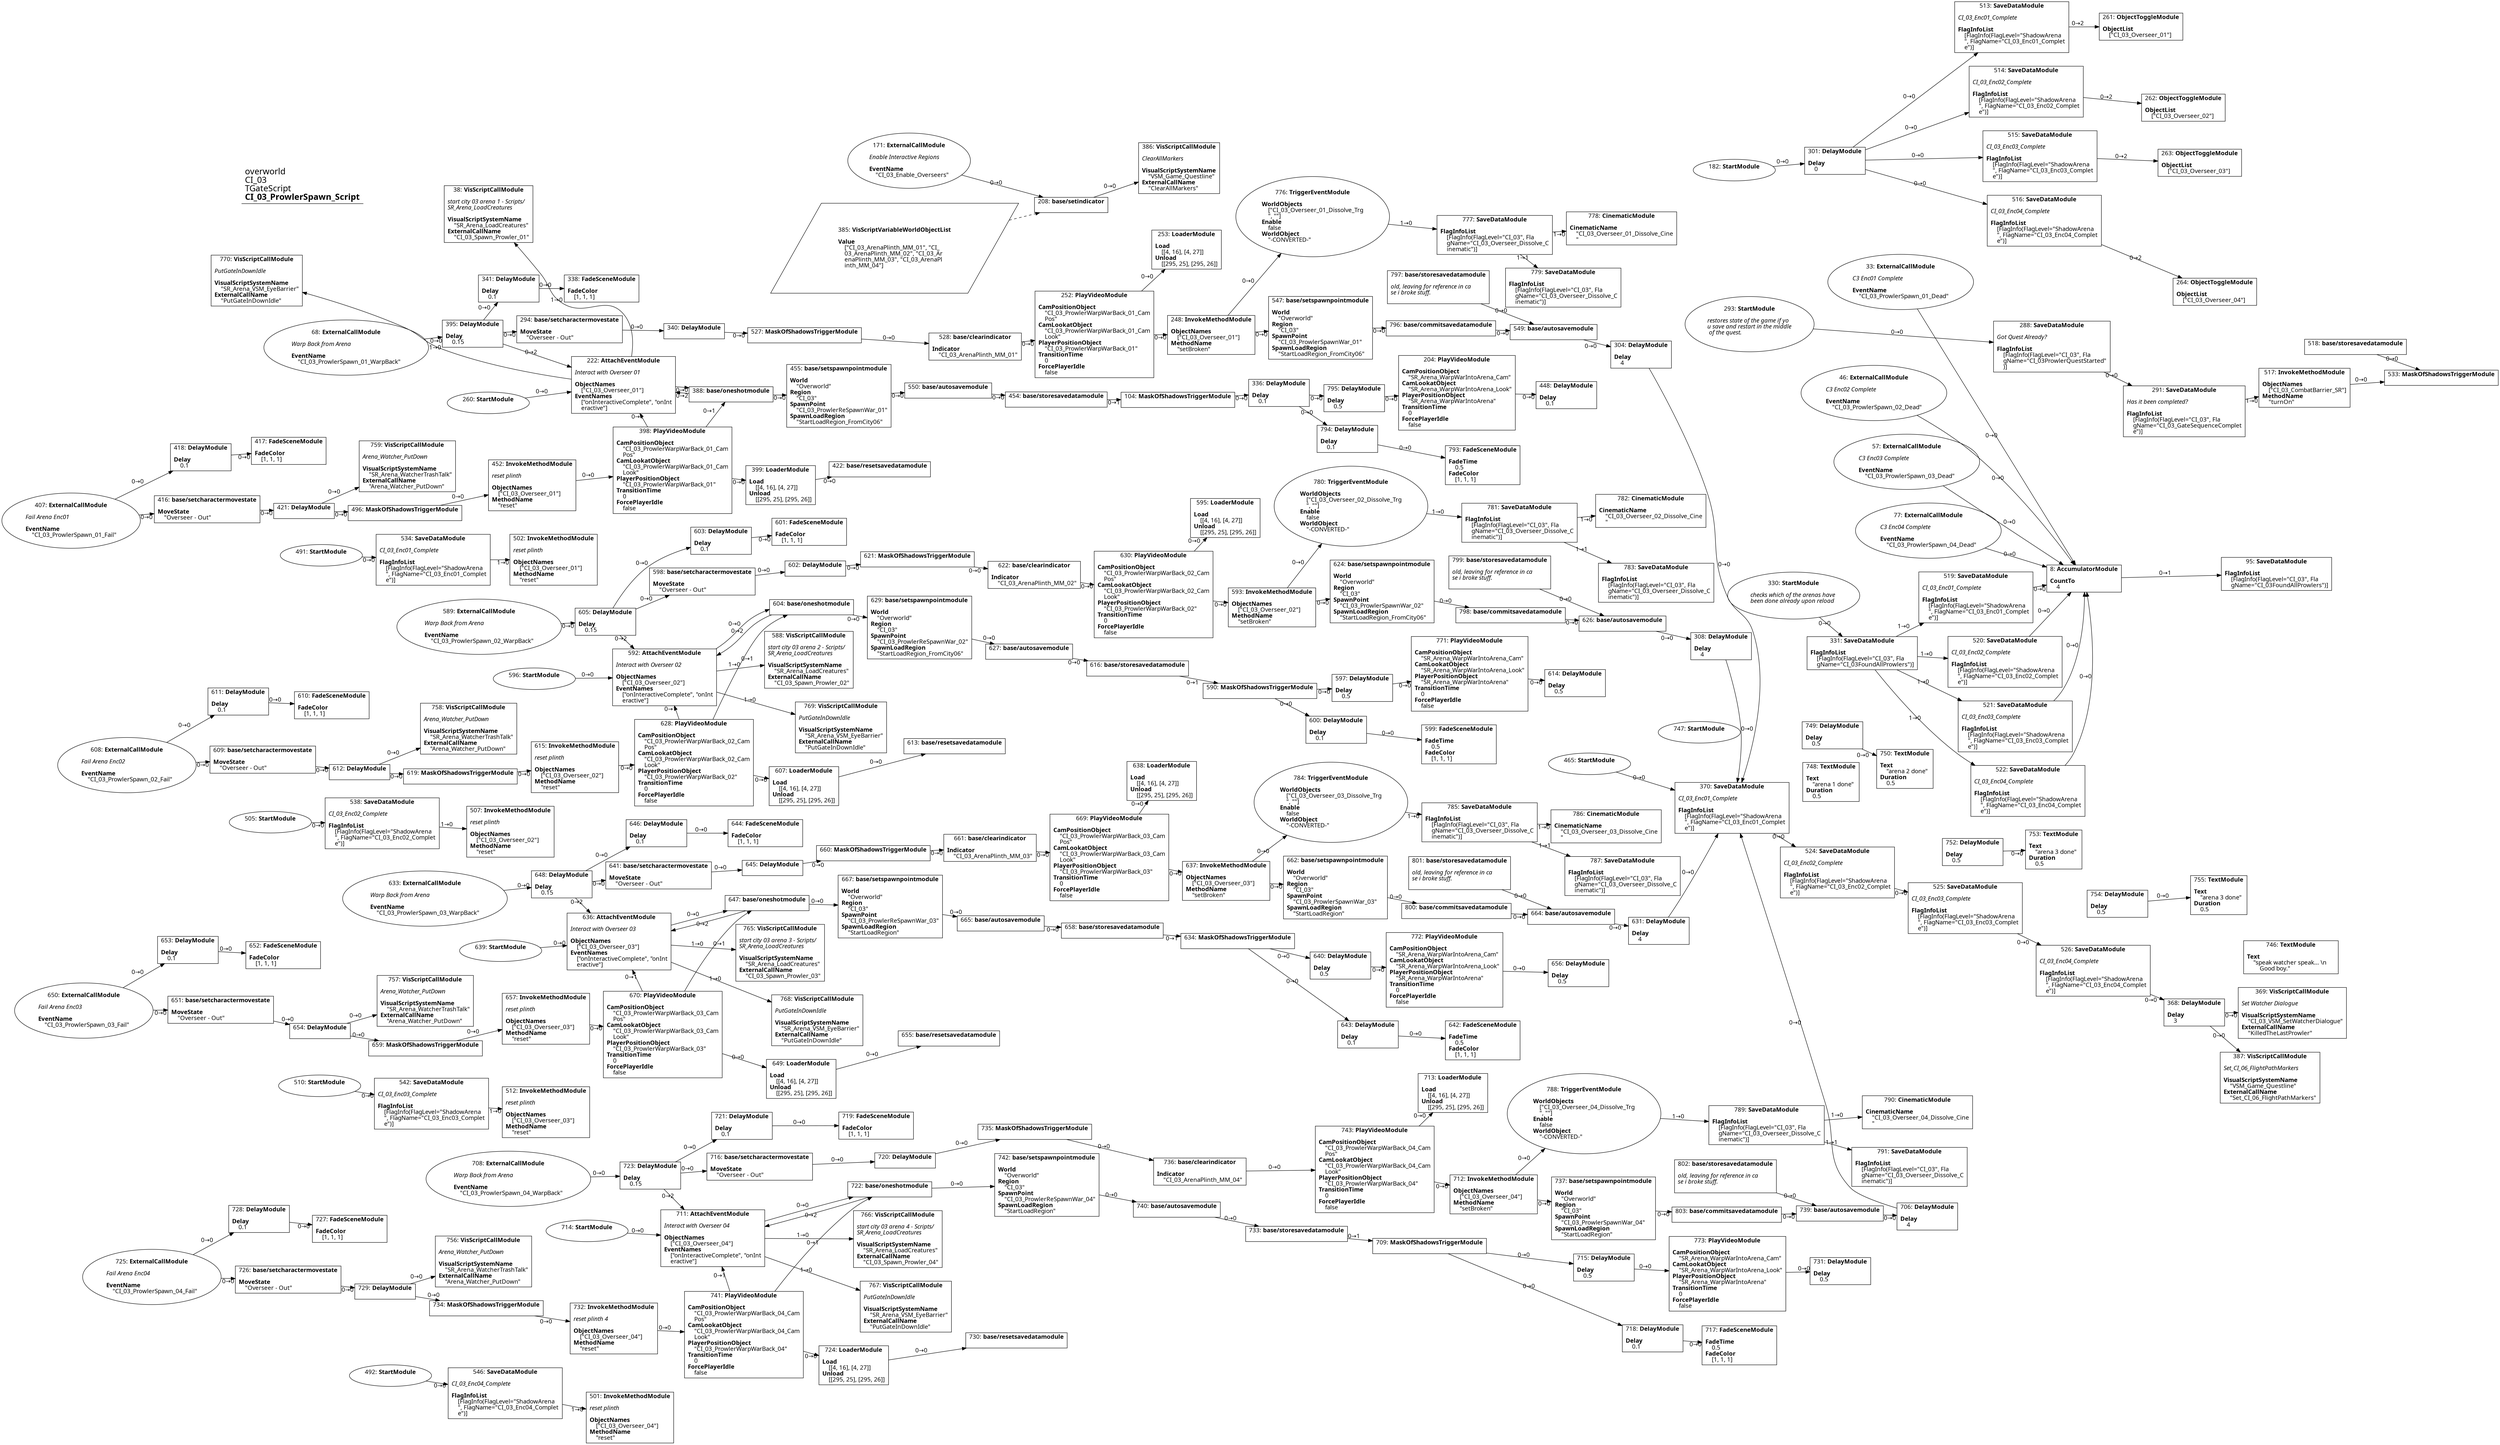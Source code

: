 digraph {
    layout = fdp;
    overlap = prism;
    sep = "+16";
    splines = spline;

    node [ shape = box ];

    graph [ fontname = "Segoe UI" ];
    node [ fontname = "Segoe UI" ];
    edge [ fontname = "Segoe UI" ];

    8 [ label = <8: <b>AccumulatorModule</b><br/><br/><b>CountTo</b><br align="left"/>    4<br align="left"/>> ];
    8 [ pos = "3.6020002,-1.0760001!" ];
    8 -> 95 [ label = "0→1" ];

    33 [ label = <33: <b>ExternalCallModule</b><br/><br/><i>C3 Enc01 Complete<br align="left"/></i><br align="left"/><b>EventName</b><br align="left"/>    &quot;CI_03_ProwlerSpawn_01_Dead&quot;<br align="left"/>> ];
    33 [ shape = oval ]
    33 [ pos = "3.206,-0.82900006!" ];
    33 -> 8 [ label = "0→0" ];

    38 [ label = <38: <b>VisScriptCallModule</b><br/><br/><i>start city 03 arena 1 - Scripts/<br align="left"/>SR_Arena_LoadCreatures<br align="left"/></i><br align="left"/><b>VisualScriptSystemName</b><br align="left"/>    &quot;SR_Arena_LoadCreatures&quot;<br align="left"/><b>ExternalCallName</b><br align="left"/>    &quot;CI_03_Spawn_Prowler_01&quot;<br align="left"/>> ];

    46 [ label = <46: <b>ExternalCallModule</b><br/><br/><i>C3 Enc02 Complete<br align="left"/></i><br align="left"/><b>EventName</b><br align="left"/>    &quot;CI_03_ProwlerSpawn_02_Dead&quot;<br align="left"/>> ];
    46 [ shape = oval ]
    46 [ pos = "3.206,-0.9110001!" ];
    46 -> 8 [ label = "0→0" ];

    57 [ label = <57: <b>ExternalCallModule</b><br/><br/><i>C3 Enc03 Complete<br align="left"/></i><br align="left"/><b>EventName</b><br align="left"/>    &quot;CI_03_ProwlerSpawn_03_Dead&quot;<br align="left"/>> ];
    57 [ shape = oval ]
    57 [ pos = "3.2080002,-0.994!" ];
    57 -> 8 [ label = "0→0" ];

    68 [ label = <68: <b>ExternalCallModule</b><br/><br/><i>Warp Back from Arena<br align="left"/></i><br align="left"/><b>EventName</b><br align="left"/>    &quot;CI_03_ProwlerSpawn_01_WarpBack&quot;<br align="left"/>> ];
    68 [ shape = oval ]
    68 [ pos = "-0.675,-0.24000001!" ];
    68 -> 395 [ label = "0→0" ];

    77 [ label = <77: <b>ExternalCallModule</b><br/><br/><i>C3 Enc04 Complete<br align="left"/></i><br align="left"/><b>EventName</b><br align="left"/>    &quot;CI_03_ProwlerSpawn_04_Dead&quot;<br align="left"/>> ];
    77 [ shape = oval ]
    77 [ pos = "3.209,-1.0760001!" ];
    77 -> 8 [ label = "0→0" ];

    95 [ label = <95: <b>SaveDataModule</b><br/><br/><b>FlagInfoList</b><br align="left"/>    [FlagInfo(FlagLevel=&quot;CI_03&quot;, Fla<br align="left"/>    gName=&quot;CI_03FoundAllProwlers&quot;)]<br align="left"/>> ];
    95 [ pos = "3.8850002,-1.0530001!" ];

    104 [ label = <104: <b>MaskOfShadowsTriggerModule</b><br/><br/>> ];
    104 [ pos = "0.74500006,-0.512!" ];
    104 -> 336 [ label = "0→0" ];

    171 [ label = <171: <b>ExternalCallModule</b><br/><br/><i>Enable Interactive Regions<br align="left"/></i><br align="left"/><b>EventName</b><br align="left"/>    &quot;CI_03_Enable_Overseers&quot;<br align="left"/>> ];
    171 [ shape = oval ]
    171 [ pos = "0.286,0.386!" ];
    171 -> 208 [ label = "0→0" ];

    182 [ label = <182: <b>StartModule</b><br/><br/>> ];
    182 [ shape = oval ]
    182 [ pos = "3.2080002,0.56200004!" ];
    182 -> 301 [ label = "0→0" ];

    204 [ label = <204: <b>PlayVideoModule</b><br/><br/><b>CamPositionObject</b><br align="left"/>    &quot;SR_Arena_WarpWarIntoArena_Cam&quot;<br align="left"/><b>CamLookatObject</b><br align="left"/>    &quot;SR_Arena_WarpWarIntoArena_Look&quot;<br align="left"/><b>PlayerPositionObject</b><br align="left"/>    &quot;SR_Arena_WarpWarIntoArena&quot;<br align="left"/><b>TransitionTime</b><br align="left"/>    0<br align="left"/><b>ForcePlayerIdle</b><br align="left"/>    false<br align="left"/>> ];
    204 [ pos = "1.416,-0.512!" ];
    204 -> 448 [ label = "0→0" ];

    208 [ label = <208: <b>base/setindicator</b><br/><br/>> ];
    208 [ pos = "0.532,0.386!" ];
    208 -> 386 [ label = "0→0" ];
    385 -> 208 [ style = dashed ];

    222 [ label = <222: <b>AttachEventModule</b><br/><br/><i>Interact with Overseer 01<br align="left"/></i><br align="left"/><b>ObjectNames</b><br align="left"/>    [&quot;CI_03_Overseer_01&quot;]<br align="left"/><b>EventNames</b><br align="left"/>    [&quot;onInteractiveComplete&quot;, &quot;onInt<br align="left"/>    eractive&quot;]<br align="left"/>> ];
    222 [ pos = "-0.289,-0.535!" ];
    222 -> 388 [ label = "0→0" ];
    222 -> 38 [ label = "1→0" ];
    222 -> 770 [ label = "1→0" ];

    248 [ label = <248: <b>InvokeMethodModule</b><br/><br/><b>ObjectNames</b><br align="left"/>    [&quot;CI_03_Overseer_01&quot;]<br align="left"/><b>MethodName</b><br align="left"/>    &quot;setBroken&quot;<br align="left"/>> ];
    248 [ pos = "0.96500003,-0.24000001!" ];
    248 -> 547 [ label = "0→0" ];
    248 -> 776 [ label = "0→0" ];

    252 [ label = <252: <b>PlayVideoModule</b><br/><br/><b>CamPositionObject</b><br align="left"/>    &quot;CI_03_ProwlerWarpWarBack_01_Cam<br align="left"/>    Pos&quot;<br align="left"/><b>CamLookatObject</b><br align="left"/>    &quot;CI_03_ProwlerWarpWarBack_01_Cam<br align="left"/>    Look&quot;<br align="left"/><b>PlayerPositionObject</b><br align="left"/>    &quot;CI_03_ProwlerWarpWarBack_01&quot;<br align="left"/><b>TransitionTime</b><br align="left"/>    0<br align="left"/><b>ForcePlayerIdle</b><br align="left"/>    false<br align="left"/>> ];
    252 [ pos = "0.767,-0.24000001!" ];
    252 -> 253 [ label = "0→0" ];
    252 -> 248 [ label = "0→0" ];

    253 [ label = <253: <b>LoaderModule</b><br/><br/><b>Load</b><br align="left"/>    [[4, 16], [4, 27]]<br align="left"/><b>Unload</b><br align="left"/>    [[295, 25], [295, 26]]<br align="left"/>> ];
    253 [ pos = "0.95800006,-0.045!" ];

    260 [ label = <260: <b>StartModule</b><br/><br/>> ];
    260 [ shape = oval ]
    260 [ pos = "-0.55,-0.535!" ];
    260 -> 222 [ label = "0→0" ];

    261 [ label = <261: <b>ObjectToggleModule</b><br/><br/><b>ObjectList</b><br align="left"/>    [&quot;CI_03_Overseer_01&quot;]<br align="left"/>> ];
    261 [ pos = "4.1540003,0.883!" ];

    262 [ label = <262: <b>ObjectToggleModule</b><br/><br/><b>ObjectList</b><br align="left"/>    [&quot;CI_03_Overseer_02&quot;]<br align="left"/>> ];
    262 [ pos = "4.1530004,0.69500005!" ];

    263 [ label = <263: <b>ObjectToggleModule</b><br/><br/><b>ObjectList</b><br align="left"/>    [&quot;CI_03_Overseer_03&quot;]<br align="left"/>> ];
    263 [ pos = "4.1520004,0.50600004!" ];

    264 [ label = <264: <b>ObjectToggleModule</b><br/><br/><b>ObjectList</b><br align="left"/>    [&quot;CI_03_Overseer_04&quot;]<br align="left"/>> ];
    264 [ pos = "4.1530004,0.316!" ];

    288 [ label = <288: <b>SaveDataModule</b><br/><br/><i>Got Quest Already?<br align="left"/></i><br align="left"/><b>FlagInfoList</b><br align="left"/>    [FlagInfo(FlagLevel=&quot;CI_03&quot;, Fla<br align="left"/>    gName=&quot;CI_03ProwlerQuestStarted&quot;<br align="left"/>    )]<br align="left"/>> ];
    288 [ pos = "3.739,0.040000003!" ];
    288 -> 291 [ label = "0→0" ];

    291 [ label = <291: <b>SaveDataModule</b><br/><br/><i>Has it been completed?<br align="left"/></i><br align="left"/><b>FlagInfoList</b><br align="left"/>    [FlagInfo(FlagLevel=&quot;CI_03&quot;, Fla<br align="left"/>    gName=&quot;CI_03_GateSequenceComplet<br align="left"/>    e&quot;)]<br align="left"/>> ];
    291 [ pos = "3.9440002,0.040000003!" ];
    291 -> 517 [ label = "1→0" ];

    293 [ label = <293: <b>StartModule</b><br/><br/><i>restores state of the game if yo<br align="left"/>u save and restart in the middle<br align="left"/> of the quest.<br align="left"/></i><br align="left"/>> ];
    293 [ shape = oval ]
    293 [ pos = "3.5230002,0.068!" ];
    293 -> 288 [ label = "0→0" ];

    294 [ label = <294: <b>base/setcharactermovestate</b><br/><br/><b>MoveState</b><br align="left"/>    &quot;Overseer - Out&quot;<br align="left"/>> ];
    294 [ pos = "-0.23500001,-0.24000001!" ];
    294 -> 340 [ label = "0→0" ];

    301 [ label = <301: <b>DelayModule</b><br/><br/><b>Delay</b><br align="left"/>    0<br align="left"/>> ];
    301 [ pos = "3.41,0.56200004!" ];
    301 -> 513 [ label = "0→0" ];
    301 -> 514 [ label = "0→0" ];
    301 -> 515 [ label = "0→0" ];
    301 -> 516 [ label = "0→0" ];

    304 [ label = <304: <b>DelayModule</b><br/><br/><b>Delay</b><br align="left"/>    4<br align="left"/>> ];
    304 [ pos = "1.8040001,-0.24000001!" ];
    304 -> 370 [ label = "0→0" ];

    308 [ label = <308: <b>DelayModule</b><br/><br/><b>Delay</b><br align="left"/>    4<br align="left"/>> ];
    308 [ pos = "1.8670001,-1.6910001!" ];
    308 -> 370 [ label = "0→0" ];

    330 [ label = <330: <b>StartModule</b><br/><br/><i>checks which of the arenas have <br align="left"/>been done already upon reload<br align="left"/></i><br align="left"/>> ];
    330 [ shape = oval ]
    330 [ pos = "2.6920002,-1.365!" ];
    330 -> 331 [ label = "0→0" ];

    331 [ label = <331: <b>SaveDataModule</b><br/><br/><b>FlagInfoList</b><br align="left"/>    [FlagInfo(FlagLevel=&quot;CI_03&quot;, Fla<br align="left"/>    gName=&quot;CI_03FoundAllProwlers&quot;)]<br align="left"/>> ];
    331 [ pos = "2.9480002,-1.365!" ];
    331 -> 522 [ label = "1→0" ];
    331 -> 521 [ label = "1→0" ];
    331 -> 520 [ label = "1→0" ];
    331 -> 519 [ label = "1→0" ];

    336 [ label = <336: <b>DelayModule</b><br/><br/><b>Delay</b><br align="left"/>    0.1<br align="left"/>> ];
    336 [ pos = "1.052,-0.512!" ];
    336 -> 794 [ label = "0→0" ];
    336 -> 795 [ label = "0→0" ];

    338 [ label = <338: <b>FadeSceneModule</b><br/><br/><b>FadeColor</b><br align="left"/>    [1, 1, 1]<br align="left"/>> ];
    338 [ pos = "-0.045,-0.047000002!" ];

    340 [ label = <340: <b>DelayModule</b><br/><br/>> ];
    340 [ pos = "0.022000002,-0.24000001!" ];
    340 -> 527 [ label = "0→0" ];

    341 [ label = <341: <b>DelayModule</b><br/><br/><b>Delay</b><br align="left"/>    0.1<br align="left"/>> ];
    341 [ pos = "-0.23500001,-0.047000002!" ];
    341 -> 338 [ label = "0→0" ];

    368 [ label = <368: <b>DelayModule</b><br/><br/><b>Delay</b><br align="left"/>    3<br align="left"/>> ];
    368 [ pos = "3.3220003,-2.628!" ];
    368 -> 369 [ label = "0→0" ];
    368 -> 387 [ label = "0→0" ];

    369 [ label = <369: <b>VisScriptCallModule</b><br/><br/><i>Set Watcher Dialogue<br align="left"/></i><br align="left"/><b>VisualScriptSystemName</b><br align="left"/>    &quot;CI_03_VSM_SetWatcherDialogue&quot;<br align="left"/><b>ExternalCallName</b><br align="left"/>    &quot;KilledTheLastProwler&quot;<br align="left"/>> ];
    369 [ pos = "3.5300002,-2.628!" ];

    370 [ label = <370: <b>SaveDataModule</b><br/><br/><i>CI_03_Enc01_Complete<br align="left"/></i><br align="left"/><b>FlagInfoList</b><br align="left"/>    [FlagInfo(FlagLevel=&quot;ShadowArena<br align="left"/>    &quot;, FlagName=&quot;CI_03_Enc01_Complet<br align="left"/>    e&quot;)]<br align="left"/>> ];
    370 [ pos = "2.4640002,-2.628!" ];
    370 -> 524 [ label = "0→0" ];

    385 [ label = <385: <b>VisScriptVariableWorldObjectList</b><br/><br/><b>Value</b><br align="left"/>    [&quot;CI_03_ArenaPlinth_MM_01&quot;, &quot;CI_<br align="left"/>    03_ArenaPlinth_MM_02&quot;, &quot;CI_03_Ar<br align="left"/>    enaPlinth_MM_03&quot;, &quot;CI_03_ArenaPl<br align="left"/>    inth_MM_04&quot;]<br align="left"/>> ];
    385 [ shape = parallelogram ]
    385 [ pos = "0.28500003,0.30100003!" ];

    386 [ label = <386: <b>VisScriptCallModule</b><br/><br/><i>ClearAllMarkers<br align="left"/></i><br align="left"/><b>VisualScriptSystemName</b><br align="left"/>    &quot;VSM_Game_Questline&quot;<br align="left"/><b>ExternalCallName</b><br align="left"/>    &quot;ClearAllMarkers&quot;<br align="left"/>> ];
    386 [ pos = "0.767,0.386!" ];

    387 [ label = <387: <b>VisScriptCallModule</b><br/><br/><i>Set_CI_06_FlightPathMarkers<br align="left"/></i><br align="left"/><b>VisualScriptSystemName</b><br align="left"/>    &quot;VSM_Game_Questline&quot;<br align="left"/><b>ExternalCallName</b><br align="left"/>    &quot;Set_CI_06_FlightPathMarkers&quot;<br align="left"/>> ];
    387 [ pos = "3.5300002,-2.713!" ];

    388 [ label = <388: <b>base/oneshotmodule</b><br/><br/>> ];
    388 [ pos = "-0.001,-0.535!" ];
    388 -> 222 [ label = "0→2" ];
    388 -> 455 [ label = "0→0" ];

    395 [ label = <395: <b>DelayModule</b><br/><br/><b>Delay</b><br align="left"/>    0.15<br align="left"/>> ];
    395 [ pos = "-0.44300002,-0.24000001!" ];
    395 -> 341 [ label = "0→0" ];
    395 -> 294 [ label = "0→0" ];
    395 -> 222 [ label = "0→2" ];

    398 [ label = <398: <b>PlayVideoModule</b><br/><br/><b>CamPositionObject</b><br align="left"/>    &quot;CI_03_ProwlerWarpWarBack_01_Cam<br align="left"/>    Pos&quot;<br align="left"/><b>CamLookatObject</b><br align="left"/>    &quot;CI_03_ProwlerWarpWarBack_01_Cam<br align="left"/>    Look&quot;<br align="left"/><b>PlayerPositionObject</b><br align="left"/>    &quot;CI_03_ProwlerWarpWarBack_01&quot;<br align="left"/><b>TransitionTime</b><br align="left"/>    0<br align="left"/><b>ForcePlayerIdle</b><br align="left"/>    false<br align="left"/>> ];
    398 [ pos = "-0.259,-0.83500004!" ];
    398 -> 399 [ label = "0→0" ];
    398 -> 222 [ label = "0→1" ];
    398 -> 388 [ label = "0→1" ];

    399 [ label = <399: <b>LoaderModule</b><br/><br/><b>Load</b><br align="left"/>    [[4, 16], [4, 27]]<br align="left"/><b>Unload</b><br align="left"/>    [[295, 25], [295, 26]]<br align="left"/>> ];
    399 [ pos = "-0.042000003,-0.92100006!" ];
    399 -> 422 [ label = "0→0" ];

    407 [ label = <407: <b>ExternalCallModule</b><br/><br/><i>Fail Arena Enc01<br align="left"/></i><br align="left"/><b>EventName</b><br align="left"/>    &quot;CI_03_ProwlerSpawn_01_Fail&quot;<br align="left"/>> ];
    407 [ shape = oval ]
    407 [ pos = "-1.5200001,-0.83500004!" ];
    407 -> 416 [ label = "0→0" ];
    407 -> 418 [ label = "0→0" ];

    416 [ label = <416: <b>base/setcharactermovestate</b><br/><br/><b>MoveState</b><br align="left"/>    &quot;Overseer - Out&quot;<br align="left"/>> ];
    416 [ pos = "-1.268,-0.83500004!" ];
    416 -> 421 [ label = "0→0" ];

    417 [ label = <417: <b>FadeSceneModule</b><br/><br/><b>FadeColor</b><br align="left"/>    [1, 1, 1]<br align="left"/>> ];
    417 [ pos = "-1.0780001,-0.65000004!" ];

    418 [ label = <418: <b>DelayModule</b><br/><br/><b>Delay</b><br align="left"/>    0.1<br align="left"/>> ];
    418 [ pos = "-1.264,-0.65000004!" ];
    418 -> 417 [ label = "0→0" ];

    421 [ label = <421: <b>DelayModule</b><br/><br/>> ];
    421 [ pos = "-0.99200004,-0.83500004!" ];
    421 -> 496 [ label = "0→0" ];
    421 -> 759 [ label = "0→0" ];

    422 [ label = <422: <b>base/resetsavedatamodule</b><br/><br/>> ];
    422 [ pos = "0.21200001,-0.92100006!" ];

    448 [ label = <448: <b>DelayModule</b><br/><br/><b>Delay</b><br align="left"/>    0.1<br align="left"/>> ];
    448 [ pos = "1.582,-0.512!" ];

    452 [ label = <452: <b>InvokeMethodModule</b><br/><br/><i>reset plinth<br align="left"/></i><br align="left"/><b>ObjectNames</b><br align="left"/>    [&quot;CI_03_Overseer_01&quot;]<br align="left"/><b>MethodName</b><br align="left"/>    &quot;reset&quot;<br align="left"/>> ];
    452 [ pos = "-0.49,-0.83500004!" ];
    452 -> 398 [ label = "0→0" ];

    454 [ label = <454: <b>base/storesavedatamodule</b><br/><br/>> ];
    454 [ pos = "0.52500004,-0.535!" ];
    454 -> 104 [ label = "0→1" ];

    455 [ label = <455: <b>base/setspawnpointmodule</b><br/><br/><b>World</b><br align="left"/>    &quot;Overworld&quot;<br align="left"/><b>Region</b><br align="left"/>    &quot;CI_03&quot;<br align="left"/><b>SpawnPoint</b><br align="left"/>    &quot;CI_03_ProwlerReSpawnWar_01&quot;<br align="left"/><b>SpawnLoadRegion</b><br align="left"/>    &quot;StartLoadRegion_FromCity06&quot;<br align="left"/>> ];
    455 [ pos = "0.16000001,-0.535!" ];
    455 -> 550 [ label = "0→0" ];

    465 [ label = <465: <b>StartModule</b><br/><br/>> ];
    465 [ shape = oval ]
    465 [ pos = "2.2050002,-2.628!" ];
    465 -> 370 [ label = "0→0" ];

    491 [ label = <491: <b>StartModule</b><br/><br/>> ];
    491 [ shape = oval ]
    491 [ pos = "-0.89800006,-1.018!" ];
    491 -> 534 [ label = "0→0" ];

    492 [ label = <492: <b>StartModule</b><br/><br/>> ];
    492 [ shape = oval ]
    492 [ pos = "-1.034,-5.5590005!" ];
    492 -> 546 [ label = "0→0" ];

    496 [ label = <496: <b>MaskOfShadowsTriggerModule</b><br/><br/>> ];
    496 [ pos = "-0.813,-0.83500004!" ];
    496 -> 452 [ label = "0→0" ];

    501 [ label = <501: <b>InvokeMethodModule</b><br/><br/><i>reset plinth<br align="left"/></i><br align="left"/><b>ObjectNames</b><br align="left"/>    [&quot;CI_03_Overseer_04&quot;]<br align="left"/><b>MethodName</b><br align="left"/>    &quot;reset&quot;<br align="left"/>> ];
    501 [ pos = "-0.63100004,-5.5820003!" ];

    502 [ label = <502: <b>InvokeMethodModule</b><br/><br/><i>reset plinth<br align="left"/></i><br align="left"/><b>ObjectNames</b><br align="left"/>    [&quot;CI_03_Overseer_01&quot;]<br align="left"/><b>MethodName</b><br align="left"/>    &quot;reset&quot;<br align="left"/>> ];
    502 [ pos = "-0.49300003,-1.041!" ];

    505 [ label = <505: <b>StartModule</b><br/><br/>> ];
    505 [ shape = oval ]
    505 [ pos = "-1.0580001,-2.5140002!" ];
    505 -> 538 [ label = "0→0" ];

    507 [ label = <507: <b>InvokeMethodModule</b><br/><br/><i>reset plinth<br align="left"/></i><br align="left"/><b>ObjectNames</b><br align="left"/>    [&quot;CI_03_Overseer_02&quot;]<br align="left"/><b>MethodName</b><br align="left"/>    &quot;reset&quot;<br align="left"/>> ];
    507 [ pos = "-0.619,-2.5370002!" ];

    510 [ label = <510: <b>StartModule</b><br/><br/>> ];
    510 [ shape = oval ]
    510 [ pos = "-1.0150001,-4.1480002!" ];
    510 -> 542 [ label = "0→0" ];

    512 [ label = <512: <b>InvokeMethodModule</b><br/><br/><i>reset plinth<br align="left"/></i><br align="left"/><b>ObjectNames</b><br align="left"/>    [&quot;CI_03_Overseer_03&quot;]<br align="left"/><b>MethodName</b><br align="left"/>    &quot;reset&quot;<br align="left"/>> ];
    512 [ pos = "-0.63100004,-4.171!" ];

    513 [ label = <513: <b>SaveDataModule</b><br/><br/><i>CI_03_Enc01_Complete<br align="left"/></i><br align="left"/><b>FlagInfoList</b><br align="left"/>    [FlagInfo(FlagLevel=&quot;ShadowArena<br align="left"/>    &quot;, FlagName=&quot;CI_03_Enc01_Complet<br align="left"/>    e&quot;)]<br align="left"/>> ];
    513 [ pos = "3.7760003,0.837!" ];
    513 -> 261 [ label = "0→2" ];

    514 [ label = <514: <b>SaveDataModule</b><br/><br/><i>CI_03_Enc02_Complete<br align="left"/></i><br align="left"/><b>FlagInfoList</b><br align="left"/>    [FlagInfo(FlagLevel=&quot;ShadowArena<br align="left"/>    &quot;, FlagName=&quot;CI_03_Enc02_Complet<br align="left"/>    e&quot;)]<br align="left"/>> ];
    514 [ pos = "3.778,0.64900005!" ];
    514 -> 262 [ label = "0→2" ];

    515 [ label = <515: <b>SaveDataModule</b><br/><br/><i>CI_03_Enc03_Complete<br align="left"/></i><br align="left"/><b>FlagInfoList</b><br align="left"/>    [FlagInfo(FlagLevel=&quot;ShadowArena<br align="left"/>    &quot;, FlagName=&quot;CI_03_Enc03_Complet<br align="left"/>    e&quot;)]<br align="left"/>> ];
    515 [ pos = "3.7790003,0.46!" ];
    515 -> 263 [ label = "0→2" ];

    516 [ label = <516: <b>SaveDataModule</b><br/><br/><i>CI_03_Enc04_Complete<br align="left"/></i><br align="left"/><b>FlagInfoList</b><br align="left"/>    [FlagInfo(FlagLevel=&quot;ShadowArena<br align="left"/>    &quot;, FlagName=&quot;CI_03_Enc04_Complet<br align="left"/>    e&quot;)]<br align="left"/>> ];
    516 [ pos = "3.7830002,0.27!" ];
    516 -> 264 [ label = "0→2" ];

    517 [ label = <517: <b>InvokeMethodModule</b><br/><br/><b>ObjectNames</b><br align="left"/>    [&quot;CI_03_CombatBarrier_SR&quot;]<br align="left"/><b>MethodName</b><br align="left"/>    &quot;turnOn&quot;<br align="left"/>> ];
    517 [ pos = "4.162,0.017!" ];
    517 -> 533 [ label = "0→0" ];

    518 [ label = <518: <b>base/storesavedatamodule</b><br/><br/>> ];
    518 [ pos = "4.3570004,0.098000005!" ];
    518 -> 533 [ label = "0→0" ];

    519 [ label = <519: <b>SaveDataModule</b><br/><br/><i>CI_03_Enc01_Complete<br align="left"/></i><br align="left"/><b>FlagInfoList</b><br align="left"/>    [FlagInfo(FlagLevel=&quot;ShadowArena<br align="left"/>    &quot;, FlagName=&quot;CI_03_Enc01_Complet<br align="left"/>    e&quot;)]<br align="left"/>> ];
    519 [ pos = "3.2300003,-1.164!" ];
    519 -> 8 [ label = "0→0" ];

    520 [ label = <520: <b>SaveDataModule</b><br/><br/><i>CI_03_Enc02_Complete<br align="left"/></i><br align="left"/><b>FlagInfoList</b><br align="left"/>    [FlagInfo(FlagLevel=&quot;ShadowArena<br align="left"/>    &quot;, FlagName=&quot;CI_03_Enc02_Complet<br align="left"/>    e&quot;)]<br align="left"/>> ];
    520 [ pos = "3.229,-1.312!" ];
    520 -> 8 [ label = "0→0" ];

    521 [ label = <521: <b>SaveDataModule</b><br/><br/><i>CI_03_Enc03_Complete<br align="left"/></i><br align="left"/><b>FlagInfoList</b><br align="left"/>    [FlagInfo(FlagLevel=&quot;ShadowArena<br align="left"/>    &quot;, FlagName=&quot;CI_03_Enc03_Complet<br align="left"/>    e&quot;)]<br align="left"/>> ];
    521 [ pos = "3.2300003,-1.462!" ];
    521 -> 8 [ label = "0→0" ];

    522 [ label = <522: <b>SaveDataModule</b><br/><br/><i>CI_03_Enc04_Complete<br align="left"/></i><br align="left"/><b>FlagInfoList</b><br align="left"/>    [FlagInfo(FlagLevel=&quot;ShadowArena<br align="left"/>    &quot;, FlagName=&quot;CI_03_Enc04_Complet<br align="left"/>    e&quot;)]<br align="left"/>> ];
    522 [ pos = "3.229,-1.608!" ];
    522 -> 8 [ label = "0→0" ];

    524 [ label = <524: <b>SaveDataModule</b><br/><br/><i>CI_03_Enc02_Complete<br align="left"/></i><br align="left"/><b>FlagInfoList</b><br align="left"/>    [FlagInfo(FlagLevel=&quot;ShadowArena<br align="left"/>    &quot;, FlagName=&quot;CI_03_Enc02_Complet<br align="left"/>    e&quot;)]<br align="left"/>> ];
    524 [ pos = "2.677,-2.628!" ];
    524 -> 525 [ label = "0→0" ];

    525 [ label = <525: <b>SaveDataModule</b><br/><br/><i>CI_03_Enc03_Complete<br align="left"/></i><br align="left"/><b>FlagInfoList</b><br align="left"/>    [FlagInfo(FlagLevel=&quot;ShadowArena<br align="left"/>    &quot;, FlagName=&quot;CI_03_Enc03_Complet<br align="left"/>    e&quot;)]<br align="left"/>> ];
    525 [ pos = "2.897,-2.628!" ];
    525 -> 526 [ label = "0→0" ];

    526 [ label = <526: <b>SaveDataModule</b><br/><br/><i>CI_03_Enc04_Complete<br align="left"/></i><br align="left"/><b>FlagInfoList</b><br align="left"/>    [FlagInfo(FlagLevel=&quot;ShadowArena<br align="left"/>    &quot;, FlagName=&quot;CI_03_Enc04_Complet<br align="left"/>    e&quot;)]<br align="left"/>> ];
    526 [ pos = "3.107,-2.628!" ];
    526 -> 368 [ label = "0→0" ];

    527 [ label = <527: <b>MaskOfShadowsTriggerModule</b><br/><br/>> ];
    527 [ pos = "0.192,-0.24000001!" ];
    527 -> 528 [ label = "0→0" ];

    528 [ label = <528: <b>base/clearindicator</b><br/><br/><b>Indicator</b><br align="left"/>    &quot;CI_03_ArenaPlinth_MM_01&quot;<br align="left"/>> ];
    528 [ pos = "0.52000004,-0.24000001!" ];
    528 -> 252 [ label = "0→0" ];

    533 [ label = <533: <b>MaskOfShadowsTriggerModule</b><br/><br/>> ];
    533 [ pos = "4.579,0.017!" ];

    534 [ label = <534: <b>SaveDataModule</b><br/><br/><i>CI_03_Enc01_Complete<br align="left"/></i><br align="left"/><b>FlagInfoList</b><br align="left"/>    [FlagInfo(FlagLevel=&quot;ShadowArena<br align="left"/>    &quot;, FlagName=&quot;CI_03_Enc01_Complet<br align="left"/>    e&quot;)]<br align="left"/>> ];
    534 [ pos = "-0.708,-1.018!" ];
    534 -> 502 [ label = "1→0" ];

    538 [ label = <538: <b>SaveDataModule</b><br/><br/><i>CI_03_Enc02_Complete<br align="left"/></i><br align="left"/><b>FlagInfoList</b><br align="left"/>    [FlagInfo(FlagLevel=&quot;ShadowArena<br align="left"/>    &quot;, FlagName=&quot;CI_03_Enc02_Complet<br align="left"/>    e&quot;)]<br align="left"/>> ];
    538 [ pos = "-0.87100005,-2.5140002!" ];
    538 -> 507 [ label = "1→0" ];

    542 [ label = <542: <b>SaveDataModule</b><br/><br/><i>CI_03_Enc03_Complete<br align="left"/></i><br align="left"/><b>FlagInfoList</b><br align="left"/>    [FlagInfo(FlagLevel=&quot;ShadowArena<br align="left"/>    &quot;, FlagName=&quot;CI_03_Enc03_Complet<br align="left"/>    e&quot;)]<br align="left"/>> ];
    542 [ pos = "-0.84200007,-4.1480002!" ];
    542 -> 512 [ label = "1→0" ];

    546 [ label = <546: <b>SaveDataModule</b><br/><br/><i>CI_03_Enc04_Complete<br align="left"/></i><br align="left"/><b>FlagInfoList</b><br align="left"/>    [FlagInfo(FlagLevel=&quot;ShadowArena<br align="left"/>    &quot;, FlagName=&quot;CI_03_Enc04_Complet<br align="left"/>    e&quot;)]<br align="left"/>> ];
    546 [ pos = "-0.85,-5.5590005!" ];
    546 -> 501 [ label = "1→0" ];

    547 [ label = <547: <b>base/setspawnpointmodule</b><br/><br/><b>World</b><br align="left"/>    &quot;Overworld&quot;<br align="left"/><b>Region</b><br align="left"/>    &quot;CI_03&quot;<br align="left"/><b>SpawnPoint</b><br align="left"/>    &quot;CI_03_ProwlerSpawnWar_01&quot;<br align="left"/><b>SpawnLoadRegion</b><br align="left"/>    &quot;StartLoadRegion_FromCity06&quot;<br align="left"/>> ];
    547 [ pos = "1.179,-0.24000001!" ];
    547 -> 796 [ label = "0→0" ];

    549 [ label = <549: <b>base/autosavemodule</b><br/><br/>> ];
    549 [ pos = "1.631,-0.24000001!" ];
    549 -> 304 [ label = "0→0" ];

    550 [ label = <550: <b>base/autosavemodule</b><br/><br/>> ];
    550 [ pos = "0.35900003,-0.535!" ];
    550 -> 454 [ label = "0→0" ];

    588 [ label = <588: <b>VisScriptCallModule</b><br/><br/><i>start city 03 arena 2 - Scripts/<br align="left"/>SR_Arena_LoadCreatures<br align="left"/></i><br align="left"/><b>VisualScriptSystemName</b><br align="left"/>    &quot;SR_Arena_LoadCreatures&quot;<br align="left"/><b>ExternalCallName</b><br align="left"/>    &quot;CI_03_Spawn_Prowler_02&quot;<br align="left"/>> ];
    588 [ pos = "0.045,-2.107!" ];

    589 [ label = <589: <b>ExternalCallModule</b><br/><br/><i>Warp Back from Arena<br align="left"/></i><br align="left"/><b>EventName</b><br align="left"/>    &quot;CI_03_ProwlerSpawn_02_WarpBack&quot;<br align="left"/>> ];
    589 [ shape = oval ]
    589 [ pos = "-0.619,-1.6910001!" ];
    589 -> 605 [ label = "0→0" ];

    590 [ label = <590: <b>MaskOfShadowsTriggerModule</b><br/><br/>> ];
    590 [ pos = "0.80100006,-1.983!" ];
    590 -> 597 [ label = "0→0" ];
    590 -> 600 [ label = "0→0" ];

    592 [ label = <592: <b>AttachEventModule</b><br/><br/><i>Interact with Overseer 02<br align="left"/></i><br align="left"/><b>ObjectNames</b><br align="left"/>    [&quot;CI_03_Overseer_02&quot;]<br align="left"/><b>EventNames</b><br align="left"/>    [&quot;onInteractiveComplete&quot;, &quot;onInt<br align="left"/>    eractive&quot;]<br align="left"/>> ];
    592 [ pos = "-0.23400001,-2.006!" ];
    592 -> 604 [ label = "0→0" ];
    592 -> 588 [ label = "1→0" ];
    592 -> 769 [ label = "1→0" ];

    593 [ label = <593: <b>InvokeMethodModule</b><br/><br/><b>ObjectNames</b><br align="left"/>    [&quot;CI_03_Overseer_02&quot;]<br align="left"/><b>MethodName</b><br align="left"/>    &quot;setBroken&quot;<br align="left"/>> ];
    593 [ pos = "1.021,-1.6910001!" ];
    593 -> 624 [ label = "0→0" ];
    593 -> 780 [ label = "0→0" ];

    595 [ label = <595: <b>LoaderModule</b><br/><br/><b>Load</b><br align="left"/>    [[4, 16], [4, 27]]<br align="left"/><b>Unload</b><br align="left"/>    [[295, 25], [295, 26]]<br align="left"/>> ];
    595 [ pos = "1.001,-1.5070001!" ];

    596 [ label = <596: <b>StartModule</b><br/><br/>> ];
    596 [ shape = oval ]
    596 [ pos = "-0.49400002,-2.006!" ];
    596 -> 592 [ label = "0→0" ];

    597 [ label = <597: <b>DelayModule</b><br/><br/><b>Delay</b><br align="left"/>    0.5<br align="left"/>> ];
    597 [ pos = "1.171,-1.983!" ];
    597 -> 771 [ label = "0→0" ];

    598 [ label = <598: <b>base/setcharactermovestate</b><br/><br/><b>MoveState</b><br align="left"/>    &quot;Overseer - Out&quot;<br align="left"/>> ];
    598 [ pos = "-0.179,-1.6910001!" ];
    598 -> 602 [ label = "0→0" ];

    599 [ label = <599: <b>FadeSceneModule</b><br/><br/><b>FadeTime</b><br align="left"/>    0.5<br align="left"/><b>FadeColor</b><br align="left"/>    [1, 1, 1]<br align="left"/>> ];
    599 [ pos = "1.342,-2.1980002!" ];

    600 [ label = <600: <b>DelayModule</b><br/><br/><b>Delay</b><br align="left"/>    0.1<br align="left"/>> ];
    600 [ pos = "1.1700001,-2.1980002!" ];
    600 -> 599 [ label = "0→0" ];

    601 [ label = <601: <b>FadeSceneModule</b><br/><br/><b>FadeColor</b><br align="left"/>    [1, 1, 1]<br align="left"/>> ];
    601 [ pos = "0.011000001,-1.498!" ];

    602 [ label = <602: <b>DelayModule</b><br/><br/>> ];
    602 [ pos = "0.078,-1.6910001!" ];
    602 -> 621 [ label = "0→0" ];

    603 [ label = <603: <b>DelayModule</b><br/><br/><b>Delay</b><br align="left"/>    0.1<br align="left"/>> ];
    603 [ pos = "-0.179,-1.498!" ];
    603 -> 601 [ label = "0→0" ];

    604 [ label = <604: <b>base/oneshotmodule</b><br/><br/>> ];
    604 [ pos = "0.044000003,-2.006!" ];
    604 -> 592 [ label = "0→2" ];
    604 -> 629 [ label = "0→0" ];

    605 [ label = <605: <b>DelayModule</b><br/><br/><b>Delay</b><br align="left"/>    0.15<br align="left"/>> ];
    605 [ pos = "-0.38700002,-1.6910001!" ];
    605 -> 603 [ label = "0→0" ];
    605 -> 598 [ label = "0→0" ];
    605 -> 592 [ label = "0→2" ];

    607 [ label = <607: <b>LoaderModule</b><br/><br/><b>Load</b><br align="left"/>    [[4, 16], [4, 27]]<br align="left"/><b>Unload</b><br align="left"/>    [[295, 25], [295, 26]]<br align="left"/>> ];
    607 [ pos = "-0.019000001,-2.286!" ];
    607 -> 613 [ label = "0→0" ];

    608 [ label = <608: <b>ExternalCallModule</b><br/><br/><i>Fail Arena Enc02<br align="left"/></i><br align="left"/><b>EventName</b><br align="left"/>    &quot;CI_03_ProwlerSpawn_02_Fail&quot;<br align="left"/>> ];
    608 [ shape = oval ]
    608 [ pos = "-1.4640001,-2.286!" ];
    608 -> 609 [ label = "0→0" ];
    608 -> 611 [ label = "0→0" ];

    609 [ label = <609: <b>base/setcharactermovestate</b><br/><br/><b>MoveState</b><br align="left"/>    &quot;Overseer - Out&quot;<br align="left"/>> ];
    609 [ pos = "-1.212,-2.286!" ];
    609 -> 612 [ label = "0→0" ];

    610 [ label = <610: <b>FadeSceneModule</b><br/><br/><b>FadeColor</b><br align="left"/>    [1, 1, 1]<br align="left"/>> ];
    610 [ pos = "-1.0220001,-2.101!" ];

    611 [ label = <611: <b>DelayModule</b><br/><br/><b>Delay</b><br align="left"/>    0.1<br align="left"/>> ];
    611 [ pos = "-1.2080001,-2.101!" ];
    611 -> 610 [ label = "0→0" ];

    612 [ label = <612: <b>DelayModule</b><br/><br/>> ];
    612 [ pos = "-0.93600005,-2.286!" ];
    612 -> 619 [ label = "0→0" ];
    612 -> 758 [ label = "0→0" ];

    613 [ label = <613: <b>base/resetsavedatamodule</b><br/><br/>> ];
    613 [ pos = "0.23500001,-2.286!" ];

    614 [ label = <614: <b>DelayModule</b><br/><br/><b>Delay</b><br align="left"/>    0.5<br align="left"/>> ];
    614 [ pos = "1.544,-1.983!" ];

    615 [ label = <615: <b>InvokeMethodModule</b><br/><br/><i>reset plinth<br align="left"/></i><br align="left"/><b>ObjectNames</b><br align="left"/>    [&quot;CI_03_Overseer_02&quot;]<br align="left"/><b>MethodName</b><br align="left"/>    &quot;reset&quot;<br align="left"/>> ];
    615 [ pos = "-0.43400002,-2.286!" ];
    615 -> 628 [ label = "0→0" ];

    616 [ label = <616: <b>base/storesavedatamodule</b><br/><br/>> ];
    616 [ pos = "0.58100003,-2.006!" ];
    616 -> 590 [ label = "0→1" ];

    619 [ label = <619: <b>MaskOfShadowsTriggerModule</b><br/><br/>> ];
    619 [ pos = "-0.757,-2.286!" ];
    619 -> 615 [ label = "0→0" ];

    621 [ label = <621: <b>MaskOfShadowsTriggerModule</b><br/><br/>> ];
    621 [ pos = "0.24800001,-1.6910001!" ];
    621 -> 622 [ label = "0→0" ];

    622 [ label = <622: <b>base/clearindicator</b><br/><br/><b>Indicator</b><br align="left"/>    &quot;CI_03_ArenaPlinth_MM_02&quot;<br align="left"/>> ];
    622 [ pos = "0.57600003,-1.6910001!" ];
    622 -> 630 [ label = "0→0" ];

    624 [ label = <624: <b>base/setspawnpointmodule</b><br/><br/><b>World</b><br align="left"/>    &quot;Overworld&quot;<br align="left"/><b>Region</b><br align="left"/>    &quot;CI_03&quot;<br align="left"/><b>SpawnPoint</b><br align="left"/>    &quot;CI_03_ProwlerSpawnWar_02&quot;<br align="left"/><b>SpawnLoadRegion</b><br align="left"/>    &quot;StartLoadRegion_FromCity06&quot;<br align="left"/>> ];
    624 [ pos = "1.235,-1.6910001!" ];
    624 -> 798 [ label = "0→0" ];

    626 [ label = <626: <b>base/autosavemodule</b><br/><br/>> ];
    626 [ pos = "1.687,-1.6910001!" ];
    626 -> 308 [ label = "0→0" ];

    627 [ label = <627: <b>base/autosavemodule</b><br/><br/>> ];
    627 [ pos = "0.41500002,-2.006!" ];
    627 -> 616 [ label = "0→0" ];

    628 [ label = <628: <b>PlayVideoModule</b><br/><br/><b>CamPositionObject</b><br align="left"/>    &quot;CI_03_ProwlerWarpWarBack_02_Cam<br align="left"/>    Pos&quot;<br align="left"/><b>CamLookatObject</b><br align="left"/>    &quot;CI_03_ProwlerWarpWarBack_02_Cam<br align="left"/>    Look&quot;<br align="left"/><b>PlayerPositionObject</b><br align="left"/>    &quot;CI_03_ProwlerWarpWarBack_02&quot;<br align="left"/><b>TransitionTime</b><br align="left"/>    0<br align="left"/><b>ForcePlayerIdle</b><br align="left"/>    false<br align="left"/>> ];
    628 [ pos = "-0.224,-2.286!" ];
    628 -> 604 [ label = "0→1" ];
    628 -> 607 [ label = "0→0" ];
    628 -> 592 [ label = "0→1" ];

    629 [ label = <629: <b>base/setspawnpointmodule</b><br/><br/><b>World</b><br align="left"/>    &quot;Overworld&quot;<br align="left"/><b>Region</b><br align="left"/>    &quot;CI_03&quot;<br align="left"/><b>SpawnPoint</b><br align="left"/>    &quot;CI_03_ProwlerReSpawnWar_02&quot;<br align="left"/><b>SpawnLoadRegion</b><br align="left"/>    &quot;StartLoadRegion_FromCity06&quot;<br align="left"/>> ];
    629 [ pos = "0.22000001,-2.006!" ];
    629 -> 627 [ label = "0→0" ];

    630 [ label = <630: <b>PlayVideoModule</b><br/><br/><b>CamPositionObject</b><br align="left"/>    &quot;CI_03_ProwlerWarpWarBack_02_Cam<br align="left"/>    Pos&quot;<br align="left"/><b>CamLookatObject</b><br align="left"/>    &quot;CI_03_ProwlerWarpWarBack_02_Cam<br align="left"/>    Look&quot;<br align="left"/><b>PlayerPositionObject</b><br align="left"/>    &quot;CI_03_ProwlerWarpWarBack_02&quot;<br align="left"/><b>TransitionTime</b><br align="left"/>    0<br align="left"/><b>ForcePlayerIdle</b><br align="left"/>    false<br align="left"/>> ];
    630 [ pos = "0.82400006,-1.6910001!" ];
    630 -> 595 [ label = "0→0" ];
    630 -> 593 [ label = "0→0" ];

    631 [ label = <631: <b>DelayModule</b><br/><br/><b>Delay</b><br align="left"/>    4<br align="left"/>> ];
    631 [ pos = "1.7070001,-3.331!" ];
    631 -> 370 [ label = "0→0" ];

    633 [ label = <633: <b>ExternalCallModule</b><br/><br/><i>Warp Back from Arena<br align="left"/></i><br align="left"/><b>EventName</b><br align="left"/>    &quot;CI_03_ProwlerSpawn_03_WarpBack&quot;<br align="left"/>> ];
    633 [ shape = oval ]
    633 [ pos = "-0.77900004,-3.331!" ];
    633 -> 648 [ label = "0→0" ];

    634 [ label = <634: <b>MaskOfShadowsTriggerModule</b><br/><br/>> ];
    634 [ pos = "0.64100003,-3.6420002!" ];
    634 -> 640 [ label = "0→0" ];
    634 -> 643 [ label = "0→0" ];

    636 [ label = <636: <b>AttachEventModule</b><br/><br/><i>Interact with Overseer 03<br align="left"/></i><br align="left"/><b>ObjectNames</b><br align="left"/>    [&quot;CI_03_Overseer_03&quot;]<br align="left"/><b>EventNames</b><br align="left"/>    [&quot;onInteractiveComplete&quot;, &quot;onInt<br align="left"/>    eractive&quot;]<br align="left"/>> ];
    636 [ pos = "-0.393,-3.6650002!" ];
    636 -> 647 [ label = "0→0" ];
    636 -> 765 [ label = "1→0" ];
    636 -> 768 [ label = "1→0" ];

    637 [ label = <637: <b>InvokeMethodModule</b><br/><br/><b>ObjectNames</b><br align="left"/>    [&quot;CI_03_Overseer_03&quot;]<br align="left"/><b>MethodName</b><br align="left"/>    &quot;setBroken&quot;<br align="left"/>> ];
    637 [ pos = "0.86100006,-3.331!" ];
    637 -> 662 [ label = "0→0" ];
    637 -> 784 [ label = "0→0" ];

    638 [ label = <638: <b>LoaderModule</b><br/><br/><b>Load</b><br align="left"/>    [[4, 16], [4, 27]]<br align="left"/><b>Unload</b><br align="left"/>    [[295, 25], [295, 26]]<br align="left"/>> ];
    638 [ pos = "0.81700003,-3.163!" ];

    639 [ label = <639: <b>StartModule</b><br/><br/>> ];
    639 [ shape = oval ]
    639 [ pos = "-0.65400004,-3.6650002!" ];
    639 -> 636 [ label = "0→0" ];

    640 [ label = <640: <b>DelayModule</b><br/><br/><b>Delay</b><br align="left"/>    0.5<br align="left"/>> ];
    640 [ pos = "1.011,-3.6420002!" ];
    640 -> 772 [ label = "0→0" ];

    641 [ label = <641: <b>base/setcharactermovestate</b><br/><br/><b>MoveState</b><br align="left"/>    &quot;Overseer - Out&quot;<br align="left"/>> ];
    641 [ pos = "-0.33900002,-3.331!" ];
    641 -> 645 [ label = "0→0" ];

    642 [ label = <642: <b>FadeSceneModule</b><br/><br/><b>FadeTime</b><br align="left"/>    0.5<br align="left"/><b>FadeColor</b><br align="left"/>    [1, 1, 1]<br align="left"/>> ];
    642 [ pos = "1.182,-3.851!" ];

    643 [ label = <643: <b>DelayModule</b><br/><br/><b>Delay</b><br align="left"/>    0.1<br align="left"/>> ];
    643 [ pos = "1.01,-3.851!" ];
    643 -> 642 [ label = "0→0" ];

    644 [ label = <644: <b>FadeSceneModule</b><br/><br/><b>FadeColor</b><br align="left"/>    [1, 1, 1]<br align="left"/>> ];
    644 [ pos = "-0.149,-3.1380002!" ];

    645 [ label = <645: <b>DelayModule</b><br/><br/>> ];
    645 [ pos = "-0.082,-3.331!" ];
    645 -> 660 [ label = "0→0" ];

    646 [ label = <646: <b>DelayModule</b><br/><br/><b>Delay</b><br align="left"/>    0.1<br align="left"/>> ];
    646 [ pos = "-0.33900002,-3.1380002!" ];
    646 -> 644 [ label = "0→0" ];

    647 [ label = <647: <b>base/oneshotmodule</b><br/><br/>> ];
    647 [ pos = "-0.116000004,-3.6650002!" ];
    647 -> 636 [ label = "0→2" ];
    647 -> 667 [ label = "0→0" ];

    648 [ label = <648: <b>DelayModule</b><br/><br/><b>Delay</b><br align="left"/>    0.15<br align="left"/>> ];
    648 [ pos = "-0.54700005,-3.331!" ];
    648 -> 646 [ label = "0→0" ];
    648 -> 641 [ label = "0→0" ];
    648 -> 636 [ label = "0→2" ];

    649 [ label = <649: <b>LoaderModule</b><br/><br/><b>Load</b><br align="left"/>    [[4, 16], [4, 27]]<br align="left"/><b>Unload</b><br align="left"/>    [[295, 25], [295, 26]]<br align="left"/>> ];
    649 [ pos = "-0.15,-3.926!" ];
    649 -> 655 [ label = "0→0" ];

    650 [ label = <650: <b>ExternalCallModule</b><br/><br/><i>Fail Arena Enc03<br align="left"/></i><br align="left"/><b>EventName</b><br align="left"/>    &quot;CI_03_ProwlerSpawn_03_Fail&quot;<br align="left"/>> ];
    650 [ shape = oval ]
    650 [ pos = "-1.6240001,-3.926!" ];
    650 -> 651 [ label = "0→0" ];
    650 -> 653 [ label = "0→0" ];

    651 [ label = <651: <b>base/setcharactermovestate</b><br/><br/><b>MoveState</b><br align="left"/>    &quot;Overseer - Out&quot;<br align="left"/>> ];
    651 [ pos = "-1.3720001,-3.926!" ];
    651 -> 654 [ label = "0→0" ];

    652 [ label = <652: <b>FadeSceneModule</b><br/><br/><b>FadeColor</b><br align="left"/>    [1, 1, 1]<br align="left"/>> ];
    652 [ pos = "-1.182,-3.7410002!" ];

    653 [ label = <653: <b>DelayModule</b><br/><br/><b>Delay</b><br align="left"/>    0.1<br align="left"/>> ];
    653 [ pos = "-1.368,-3.7410002!" ];
    653 -> 652 [ label = "0→0" ];

    654 [ label = <654: <b>DelayModule</b><br/><br/>> ];
    654 [ pos = "-1.0960001,-3.926!" ];
    654 -> 659 [ label = "0→0" ];
    654 -> 757 [ label = "0→0" ];

    655 [ label = <655: <b>base/resetsavedatamodule</b><br/><br/>> ];
    655 [ pos = "0.104,-3.926!" ];

    656 [ label = <656: <b>DelayModule</b><br/><br/><b>Delay</b><br align="left"/>    0.5<br align="left"/>> ];
    656 [ pos = "1.3840001,-3.6420002!" ];

    657 [ label = <657: <b>InvokeMethodModule</b><br/><br/><i>reset plinth<br align="left"/></i><br align="left"/><b>ObjectNames</b><br align="left"/>    [&quot;CI_03_Overseer_03&quot;]<br align="left"/><b>MethodName</b><br align="left"/>    &quot;reset&quot;<br align="left"/>> ];
    657 [ pos = "-0.59400004,-3.926!" ];
    657 -> 670 [ label = "0→0" ];

    658 [ label = <658: <b>base/storesavedatamodule</b><br/><br/>> ];
    658 [ pos = "0.42100003,-3.6650002!" ];
    658 -> 634 [ label = "0→1" ];

    659 [ label = <659: <b>MaskOfShadowsTriggerModule</b><br/><br/>> ];
    659 [ pos = "-0.91700006,-3.926!" ];
    659 -> 657 [ label = "0→0" ];

    660 [ label = <660: <b>MaskOfShadowsTriggerModule</b><br/><br/>> ];
    660 [ pos = "0.08800001,-3.331!" ];
    660 -> 661 [ label = "0→0" ];

    661 [ label = <661: <b>base/clearindicator</b><br/><br/><b>Indicator</b><br align="left"/>    &quot;CI_03_ArenaPlinth_MM_03&quot;<br align="left"/>> ];
    661 [ pos = "0.416,-3.331!" ];
    661 -> 669 [ label = "0→0" ];

    662 [ label = <662: <b>base/setspawnpointmodule</b><br/><br/><b>World</b><br align="left"/>    &quot;Overworld&quot;<br align="left"/><b>Region</b><br align="left"/>    &quot;CI_03&quot;<br align="left"/><b>SpawnPoint</b><br align="left"/>    &quot;CI_03_ProwlerSpawnWar_03&quot;<br align="left"/><b>SpawnLoadRegion</b><br align="left"/>    &quot;StartLoadRegion&quot;<br align="left"/>> ];
    662 [ pos = "1.075,-3.331!" ];
    662 -> 800 [ label = "0→0" ];

    664 [ label = <664: <b>base/autosavemodule</b><br/><br/>> ];
    664 [ pos = "1.5270001,-3.331!" ];
    664 -> 631 [ label = "0→0" ];

    665 [ label = <665: <b>base/autosavemodule</b><br/><br/>> ];
    665 [ pos = "0.25500003,-3.6650002!" ];
    665 -> 658 [ label = "0→0" ];

    667 [ label = <667: <b>base/setspawnpointmodule</b><br/><br/><b>World</b><br align="left"/>    &quot;Overworld&quot;<br align="left"/><b>Region</b><br align="left"/>    &quot;CI_03&quot;<br align="left"/><b>SpawnPoint</b><br align="left"/>    &quot;CI_03_ProwlerReSpawnWar_03&quot;<br align="left"/><b>SpawnLoadRegion</b><br align="left"/>    &quot;StartLoadRegion&quot;<br align="left"/>> ];
    667 [ pos = "0.060000002,-3.6650002!" ];
    667 -> 665 [ label = "0→0" ];

    669 [ label = <669: <b>PlayVideoModule</b><br/><br/><b>CamPositionObject</b><br align="left"/>    &quot;CI_03_ProwlerWarpWarBack_03_Cam<br align="left"/>    Pos&quot;<br align="left"/><b>CamLookatObject</b><br align="left"/>    &quot;CI_03_ProwlerWarpWarBack_03_Cam<br align="left"/>    Look&quot;<br align="left"/><b>PlayerPositionObject</b><br align="left"/>    &quot;CI_03_ProwlerWarpWarBack_03&quot;<br align="left"/><b>TransitionTime</b><br align="left"/>    0<br align="left"/><b>ForcePlayerIdle</b><br align="left"/>    false<br align="left"/>> ];
    669 [ pos = "0.66200006,-3.331!" ];
    669 -> 638 [ label = "0→0" ];
    669 -> 637 [ label = "0→0" ];

    670 [ label = <670: <b>PlayVideoModule</b><br/><br/><b>CamPositionObject</b><br align="left"/>    &quot;CI_03_ProwlerWarpWarBack_03_Cam<br align="left"/>    Pos&quot;<br align="left"/><b>CamLookatObject</b><br align="left"/>    &quot;CI_03_ProwlerWarpWarBack_03_Cam<br align="left"/>    Look&quot;<br align="left"/><b>PlayerPositionObject</b><br align="left"/>    &quot;CI_03_ProwlerWarpWarBack_03&quot;<br align="left"/><b>TransitionTime</b><br align="left"/>    0<br align="left"/><b>ForcePlayerIdle</b><br align="left"/>    false<br align="left"/>> ];
    670 [ pos = "-0.381,-3.926!" ];
    670 -> 636 [ label = "0→1" ];
    670 -> 647 [ label = "0→1" ];
    670 -> 649 [ label = "0→0" ];

    706 [ label = <706: <b>DelayModule</b><br/><br/><b>Delay</b><br align="left"/>    4<br align="left"/>> ];
    706 [ pos = "1.7030001,-4.7260003!" ];
    706 -> 370 [ label = "0→0" ];

    708 [ label = <708: <b>ExternalCallModule</b><br/><br/><i>Warp Back from Arena<br align="left"/></i><br align="left"/><b>EventName</b><br align="left"/>    &quot;CI_03_ProwlerSpawn_04_WarpBack&quot;<br align="left"/>> ];
    708 [ shape = oval ]
    708 [ pos = "-0.78300005,-4.7260003!" ];
    708 -> 723 [ label = "0→0" ];

    709 [ label = <709: <b>MaskOfShadowsTriggerModule</b><br/><br/>> ];
    709 [ pos = "0.642,-5.018!" ];
    709 -> 715 [ label = "0→0" ];
    709 -> 718 [ label = "0→0" ];

    711 [ label = <711: <b>AttachEventModule</b><br/><br/><i>Interact with Overseer 04<br align="left"/></i><br align="left"/><b>ObjectNames</b><br align="left"/>    [&quot;CI_03_Overseer_04&quot;]<br align="left"/><b>EventNames</b><br align="left"/>    [&quot;onInteractiveComplete&quot;, &quot;onInt<br align="left"/>    eractive&quot;]<br align="left"/>> ];
    711 [ pos = "-0.39200002,-5.0410004!" ];
    711 -> 722 [ label = "0→0" ];
    711 -> 766 [ label = "1→0" ];
    711 -> 767 [ label = "1→0" ];

    712 [ label = <712: <b>InvokeMethodModule</b><br/><br/><b>ObjectNames</b><br align="left"/>    [&quot;CI_03_Overseer_04&quot;]<br align="left"/><b>MethodName</b><br align="left"/>    &quot;setBroken&quot;<br align="left"/>> ];
    712 [ pos = "0.85700005,-4.7260003!" ];
    712 -> 737 [ label = "0→0" ];
    712 -> 788 [ label = "0→0" ];

    713 [ label = <713: <b>LoaderModule</b><br/><br/><b>Load</b><br align="left"/>    [[4, 16], [4, 27]]<br align="left"/><b>Unload</b><br align="left"/>    [[295, 25], [295, 26]]<br align="left"/>> ];
    713 [ pos = "0.82000005,-4.564!" ];

    714 [ label = <714: <b>StartModule</b><br/><br/>> ];
    714 [ shape = oval ]
    714 [ pos = "-0.65300006,-5.0410004!" ];
    714 -> 711 [ label = "0→0" ];

    715 [ label = <715: <b>DelayModule</b><br/><br/><b>Delay</b><br align="left"/>    0.5<br align="left"/>> ];
    715 [ pos = "1.0070001,-5.019!" ];
    715 -> 773 [ label = "0→0" ];

    716 [ label = <716: <b>base/setcharactermovestate</b><br/><br/><b>MoveState</b><br align="left"/>    &quot;Overseer - Out&quot;<br align="left"/>> ];
    716 [ pos = "-0.34300002,-4.7260003!" ];
    716 -> 720 [ label = "0→0" ];

    717 [ label = <717: <b>FadeSceneModule</b><br/><br/><b>FadeTime</b><br align="left"/>    0.5<br align="left"/><b>FadeColor</b><br align="left"/>    [1, 1, 1]<br align="left"/>> ];
    717 [ pos = "1.1780001,-5.2170005!" ];

    718 [ label = <718: <b>DelayModule</b><br/><br/><b>Delay</b><br align="left"/>    0.1<br align="left"/>> ];
    718 [ pos = "1.006,-5.2170005!" ];
    718 -> 717 [ label = "0→0" ];

    719 [ label = <719: <b>FadeSceneModule</b><br/><br/><b>FadeColor</b><br align="left"/>    [1, 1, 1]<br align="left"/>> ];
    719 [ pos = "-0.15300001,-4.533!" ];

    720 [ label = <720: <b>DelayModule</b><br/><br/>> ];
    720 [ pos = "-0.086,-4.7260003!" ];
    720 -> 735 [ label = "0→0" ];

    721 [ label = <721: <b>DelayModule</b><br/><br/><b>Delay</b><br align="left"/>    0.1<br align="left"/>> ];
    721 [ pos = "-0.34300002,-4.533!" ];
    721 -> 719 [ label = "0→0" ];

    722 [ label = <722: <b>base/oneshotmodule</b><br/><br/>> ];
    722 [ pos = "-0.115,-5.0410004!" ];
    722 -> 711 [ label = "0→2" ];
    722 -> 742 [ label = "0→0" ];

    723 [ label = <723: <b>DelayModule</b><br/><br/><b>Delay</b><br align="left"/>    0.15<br align="left"/>> ];
    723 [ pos = "-0.551,-4.7260003!" ];
    723 -> 721 [ label = "0→0" ];
    723 -> 716 [ label = "0→0" ];
    723 -> 711 [ label = "0→2" ];

    724 [ label = <724: <b>LoaderModule</b><br/><br/><b>Load</b><br align="left"/>    [[4, 16], [4, 27]]<br align="left"/><b>Unload</b><br align="left"/>    [[295, 25], [295, 26]]<br align="left"/>> ];
    724 [ pos = "-0.18300001,-5.321!" ];
    724 -> 730 [ label = "0→0" ];

    725 [ label = <725: <b>ExternalCallModule</b><br/><br/><i>Fail Arena Enc04<br align="left"/></i><br align="left"/><b>EventName</b><br align="left"/>    &quot;CI_03_ProwlerSpawn_04_Fail&quot;<br align="left"/>> ];
    725 [ shape = oval ]
    725 [ pos = "-1.628,-5.321!" ];
    725 -> 726 [ label = "0→0" ];
    725 -> 728 [ label = "0→0" ];

    726 [ label = <726: <b>base/setcharactermovestate</b><br/><br/><b>MoveState</b><br align="left"/>    &quot;Overseer - Out&quot;<br align="left"/>> ];
    726 [ pos = "-1.376,-5.321!" ];
    726 -> 729 [ label = "0→0" ];

    727 [ label = <727: <b>FadeSceneModule</b><br/><br/><b>FadeColor</b><br align="left"/>    [1, 1, 1]<br align="left"/>> ];
    727 [ pos = "-1.1860001,-5.136!" ];

    728 [ label = <728: <b>DelayModule</b><br/><br/><b>Delay</b><br align="left"/>    0.1<br align="left"/>> ];
    728 [ pos = "-1.3720001,-5.136!" ];
    728 -> 727 [ label = "0→0" ];

    729 [ label = <729: <b>DelayModule</b><br/><br/>> ];
    729 [ pos = "-1.1,-5.321!" ];
    729 -> 734 [ label = "0→0" ];
    729 -> 756 [ label = "0→0" ];

    730 [ label = <730: <b>base/resetsavedatamodule</b><br/><br/>> ];
    730 [ pos = "0.071,-5.321!" ];

    731 [ label = <731: <b>DelayModule</b><br/><br/><b>Delay</b><br align="left"/>    0.5<br align="left"/>> ];
    731 [ pos = "1.3800001,-5.019!" ];

    732 [ label = <732: <b>InvokeMethodModule</b><br/><br/><i>reset plinth 4<br align="left"/></i><br align="left"/><b>ObjectNames</b><br align="left"/>    [&quot;CI_03_Overseer_04&quot;]<br align="left"/><b>MethodName</b><br align="left"/>    &quot;reset&quot;<br align="left"/>> ];
    732 [ pos = "-0.59800005,-5.321!" ];
    732 -> 741 [ label = "0→0" ];

    733 [ label = <733: <b>base/storesavedatamodule</b><br/><br/>> ];
    733 [ pos = "0.42200002,-5.0410004!" ];
    733 -> 709 [ label = "0→1" ];

    734 [ label = <734: <b>MaskOfShadowsTriggerModule</b><br/><br/>> ];
    734 [ pos = "-0.92100006,-5.321!" ];
    734 -> 732 [ label = "0→0" ];

    735 [ label = <735: <b>MaskOfShadowsTriggerModule</b><br/><br/>> ];
    735 [ pos = "0.08400001,-4.7260003!" ];
    735 -> 736 [ label = "0→0" ];

    736 [ label = <736: <b>base/clearindicator</b><br/><br/><b>Indicator</b><br align="left"/>    &quot;CI_03_ArenaPlinth_MM_04&quot;<br align="left"/>> ];
    736 [ pos = "0.41200003,-4.7260003!" ];
    736 -> 743 [ label = "0→0" ];

    737 [ label = <737: <b>base/setspawnpointmodule</b><br/><br/><b>World</b><br align="left"/>    &quot;Overworld&quot;<br align="left"/><b>Region</b><br align="left"/>    &quot;CI_03&quot;<br align="left"/><b>SpawnPoint</b><br align="left"/>    &quot;CI_03_ProwlerSpawnWar_04&quot;<br align="left"/><b>SpawnLoadRegion</b><br align="left"/>    &quot;StartLoadRegion&quot;<br align="left"/>> ];
    737 [ pos = "1.0710001,-4.7260003!" ];
    737 -> 803 [ label = "0→0" ];

    739 [ label = <739: <b>base/autosavemodule</b><br/><br/>> ];
    739 [ pos = "1.5230001,-4.7260003!" ];
    739 -> 706 [ label = "0→0" ];

    740 [ label = <740: <b>base/autosavemodule</b><br/><br/>> ];
    740 [ pos = "0.256,-5.0410004!" ];
    740 -> 733 [ label = "0→0" ];

    741 [ label = <741: <b>PlayVideoModule</b><br/><br/><b>CamPositionObject</b><br align="left"/>    &quot;CI_03_ProwlerWarpWarBack_04_Cam<br align="left"/>    Pos&quot;<br align="left"/><b>CamLookatObject</b><br align="left"/>    &quot;CI_03_ProwlerWarpWarBack_04_Cam<br align="left"/>    Look&quot;<br align="left"/><b>PlayerPositionObject</b><br align="left"/>    &quot;CI_03_ProwlerWarpWarBack_04&quot;<br align="left"/><b>TransitionTime</b><br align="left"/>    0<br align="left"/><b>ForcePlayerIdle</b><br align="left"/>    false<br align="left"/>> ];
    741 [ pos = "-0.388,-5.321!" ];
    741 -> 722 [ label = "0→1" ];
    741 -> 724 [ label = "0→0" ];
    741 -> 711 [ label = "0→1" ];

    742 [ label = <742: <b>base/setspawnpointmodule</b><br/><br/><b>World</b><br align="left"/>    &quot;Overworld&quot;<br align="left"/><b>Region</b><br align="left"/>    &quot;CI_03&quot;<br align="left"/><b>SpawnPoint</b><br align="left"/>    &quot;CI_03_ProwlerReSpawnWar_04&quot;<br align="left"/><b>SpawnLoadRegion</b><br align="left"/>    &quot;StartLoadRegion&quot;<br align="left"/>> ];
    742 [ pos = "0.061000004,-5.0410004!" ];
    742 -> 740 [ label = "0→0" ];

    743 [ label = <743: <b>PlayVideoModule</b><br/><br/><b>CamPositionObject</b><br align="left"/>    &quot;CI_03_ProwlerWarpWarBack_04_Cam<br align="left"/>    Pos&quot;<br align="left"/><b>CamLookatObject</b><br align="left"/>    &quot;CI_03_ProwlerWarpWarBack_04_Cam<br align="left"/>    Look&quot;<br align="left"/><b>PlayerPositionObject</b><br align="left"/>    &quot;CI_03_ProwlerWarpWarBack_04&quot;<br align="left"/><b>TransitionTime</b><br align="left"/>    0<br align="left"/><b>ForcePlayerIdle</b><br align="left"/>    false<br align="left"/>> ];
    743 [ pos = "0.66,-4.7260003!" ];
    743 -> 713 [ label = "0→0" ];
    743 -> 712 [ label = "0→0" ];

    746 [ label = <746: <b>TextModule</b><br/><br/><b>Text</b><br align="left"/>    &quot;speak watcher speak... \\n     <br align="left"/>        Good boy.&quot;<br align="left"/>> ];
    746 [ pos = "3.528,-2.546!" ];

    747 [ label = <747: <b>StartModule</b><br/><br/>> ];
    747 [ shape = oval ]
    747 [ pos = "2.466,-2.295!" ];

    748 [ label = <748: <b>TextModule</b><br/><br/><b>Text</b><br align="left"/>    &quot;arena 1 done&quot;<br align="left"/><b>Duration</b><br align="left"/>    0.5<br align="left"/>> ];
    748 [ pos = "2.683,-2.492!" ];

    749 [ label = <749: <b>DelayModule</b><br/><br/><b>Delay</b><br align="left"/>    0.5<br align="left"/>> ];
    749 [ pos = "2.8960001,-2.242!" ];
    749 -> 750 [ label = "0→0" ];

    750 [ label = <750: <b>TextModule</b><br/><br/><b>Text</b><br align="left"/>    &quot;arena 2 done&quot;<br align="left"/><b>Duration</b><br align="left"/>    0.5<br align="left"/>> ];
    750 [ pos = "3.062,-2.2350001!" ];

    752 [ label = <752: <b>DelayModule</b><br/><br/><b>Delay</b><br align="left"/>    0.5<br align="left"/>> ];
    752 [ pos = "3.108,-2.3300002!" ];
    752 -> 753 [ label = "0→0" ];

    753 [ label = <753: <b>TextModule</b><br/><br/><b>Text</b><br align="left"/>    &quot;arena 3 done&quot;<br align="left"/><b>Duration</b><br align="left"/>    0.5<br align="left"/>> ];
    753 [ pos = "3.279,-2.3170002!" ];

    754 [ label = <754: <b>DelayModule</b><br/><br/><b>Delay</b><br align="left"/>    0.5<br align="left"/>> ];
    754 [ pos = "3.3240001,-2.3960001!" ];
    754 -> 755 [ label = "0→0" ];

    755 [ label = <755: <b>TextModule</b><br/><br/><b>Text</b><br align="left"/>    &quot;arena 3 done&quot;<br align="left"/><b>Duration</b><br align="left"/>    0.5<br align="left"/>> ];
    755 [ pos = "3.5000002,-2.397!" ];

    756 [ label = <756: <b>VisScriptCallModule</b><br/><br/><i>Arena_Watcher_PutDown<br align="left"/></i><br align="left"/><b>VisualScriptSystemName</b><br align="left"/>    &quot;SR_Arena_WatcherTrashTalk&quot;<br align="left"/><b>ExternalCallName</b><br align="left"/>    &quot;Arena_Watcher_PutDown&quot;<br align="left"/>> ];
    756 [ pos = "-0.92,-5.2450004!" ];

    757 [ label = <757: <b>VisScriptCallModule</b><br/><br/><i>Arena_Watcher_PutDown<br align="left"/></i><br align="left"/><b>VisualScriptSystemName</b><br align="left"/>    &quot;SR_Arena_WatcherTrashTalk&quot;<br align="left"/><b>ExternalCallName</b><br align="left"/>    &quot;Arena_Watcher_PutDown&quot;<br align="left"/>> ];
    757 [ pos = "-0.915,-3.854!" ];

    758 [ label = <758: <b>VisScriptCallModule</b><br/><br/><i>Arena_Watcher_PutDown<br align="left"/></i><br align="left"/><b>VisualScriptSystemName</b><br align="left"/>    &quot;SR_Arena_WatcherTrashTalk&quot;<br align="left"/><b>ExternalCallName</b><br align="left"/>    &quot;Arena_Watcher_PutDown&quot;<br align="left"/>> ];
    758 [ pos = "-0.754,-2.2020001!" ];

    759 [ label = <759: <b>VisScriptCallModule</b><br/><br/><i>Arena_Watcher_PutDown<br align="left"/></i><br align="left"/><b>VisualScriptSystemName</b><br align="left"/>    &quot;SR_Arena_WatcherTrashTalk&quot;<br align="left"/><b>ExternalCallName</b><br align="left"/>    &quot;Arena_Watcher_PutDown&quot;<br align="left"/>> ];
    759 [ pos = "-0.81200004,-0.758!" ];

    765 [ label = <765: <b>VisScriptCallModule</b><br/><br/><i>start city 03 arena 3 - Scripts/<br align="left"/>SR_Arena_LoadCreatures<br align="left"/></i><br align="left"/><b>VisualScriptSystemName</b><br align="left"/>    &quot;SR_Arena_LoadCreatures&quot;<br align="left"/><b>ExternalCallName</b><br align="left"/>    &quot;CI_03_Spawn_Prowler_03&quot;<br align="left"/>> ];
    765 [ pos = "-0.115,-3.7690003!" ];

    766 [ label = <766: <b>VisScriptCallModule</b><br/><br/><i>start city 03 arena 4 - Scripts/<br align="left"/>SR_Arena_LoadCreatures<br align="left"/></i><br align="left"/><b>VisualScriptSystemName</b><br align="left"/>    &quot;SR_Arena_LoadCreatures&quot;<br align="left"/><b>ExternalCallName</b><br align="left"/>    &quot;CI_03_Spawn_Prowler_04&quot;<br align="left"/>> ];
    766 [ pos = "-0.11400001,-5.1470003!" ];

    767 [ label = <767: <b>VisScriptCallModule</b><br/><br/><i>PutGateInDownIdle<br align="left"/></i><br align="left"/><b>VisualScriptSystemName</b><br align="left"/>    &quot;SR_Arena_VSM_EyeBarrier&quot;<br align="left"/><b>ExternalCallName</b><br align="left"/>    &quot;PutGateInDownIdle&quot;<br align="left"/>> ];
    767 [ pos = "-0.11400001,-5.23!" ];

    768 [ label = <768: <b>VisScriptCallModule</b><br/><br/><i>PutGateInDownIdle<br align="left"/></i><br align="left"/><b>VisualScriptSystemName</b><br align="left"/>    &quot;SR_Arena_VSM_EyeBarrier&quot;<br align="left"/><b>ExternalCallName</b><br align="left"/>    &quot;PutGateInDownIdle&quot;<br align="left"/>> ];
    768 [ pos = "-0.11400001,-3.8490002!" ];

    769 [ label = <769: <b>VisScriptCallModule</b><br/><br/><i>PutGateInDownIdle<br align="left"/></i><br align="left"/><b>VisualScriptSystemName</b><br align="left"/>    &quot;SR_Arena_VSM_EyeBarrier&quot;<br align="left"/><b>ExternalCallName</b><br align="left"/>    &quot;PutGateInDownIdle&quot;<br align="left"/>> ];
    769 [ pos = "0.047000002,-2.194!" ];

    770 [ label = <770: <b>VisScriptCallModule</b><br/><br/><i>PutGateInDownIdle<br align="left"/></i><br align="left"/><b>VisualScriptSystemName</b><br align="left"/>    &quot;SR_Arena_VSM_EyeBarrier&quot;<br align="left"/><b>ExternalCallName</b><br align="left"/>    &quot;PutGateInDownIdle&quot;<br align="left"/>> ];

    771 [ label = <771: <b>PlayVideoModule</b><br/><br/><b>CamPositionObject</b><br align="left"/>    &quot;SR_Arena_WarpWarIntoArena_Cam&quot;<br align="left"/><b>CamLookatObject</b><br align="left"/>    &quot;SR_Arena_WarpWarIntoArena_Look&quot;<br align="left"/><b>PlayerPositionObject</b><br align="left"/>    &quot;SR_Arena_WarpWarIntoArena&quot;<br align="left"/><b>TransitionTime</b><br align="left"/>    0<br align="left"/><b>ForcePlayerIdle</b><br align="left"/>    false<br align="left"/>> ];
    771 [ pos = "1.355,-1.983!" ];
    771 -> 614 [ label = "0→0" ];

    772 [ label = <772: <b>PlayVideoModule</b><br/><br/><b>CamPositionObject</b><br align="left"/>    &quot;SR_Arena_WarpWarIntoArena_Cam&quot;<br align="left"/><b>CamLookatObject</b><br align="left"/>    &quot;SR_Arena_WarpWarIntoArena_Look&quot;<br align="left"/><b>PlayerPositionObject</b><br align="left"/>    &quot;SR_Arena_WarpWarIntoArena&quot;<br align="left"/><b>TransitionTime</b><br align="left"/>    0<br align="left"/><b>ForcePlayerIdle</b><br align="left"/>    false<br align="left"/>> ];
    772 [ pos = "1.194,-3.6420002!" ];
    772 -> 656 [ label = "0→0" ];

    773 [ label = <773: <b>PlayVideoModule</b><br/><br/><b>CamPositionObject</b><br align="left"/>    &quot;SR_Arena_WarpWarIntoArena_Cam&quot;<br align="left"/><b>CamLookatObject</b><br align="left"/>    &quot;SR_Arena_WarpWarIntoArena_Look&quot;<br align="left"/><b>PlayerPositionObject</b><br align="left"/>    &quot;SR_Arena_WarpWarIntoArena&quot;<br align="left"/><b>TransitionTime</b><br align="left"/>    0<br align="left"/><b>ForcePlayerIdle</b><br align="left"/>    false<br align="left"/>> ];
    773 [ pos = "1.189,-5.019!" ];
    773 -> 731 [ label = "0→0" ];

    776 [ label = <776: <b>TriggerEventModule</b><br/><br/><b>WorldObjects</b><br align="left"/>    [&quot;CI_03_Overseer_01_Dissolve_Trg<br align="left"/>    &quot;, &quot;&quot;]<br align="left"/><b>Enable</b><br align="left"/>    false<br align="left"/><b>WorldObject</b><br align="left"/>    &quot;-CONVERTED-&quot;<br align="left"/>> ];
    776 [ shape = oval ]
    776 [ pos = "1.233,0.071!" ];
    776 -> 777 [ label = "1→0" ];

    777 [ label = <777: <b>SaveDataModule</b><br/><br/><b>FlagInfoList</b><br align="left"/>    [FlagInfo(FlagLevel=&quot;CI_03&quot;, Fla<br align="left"/>    gName=&quot;CI_03_Overseer_Dissolve_C<br align="left"/>    inematic&quot;)]<br align="left"/>> ];
    777 [ pos = "1.5380001,0.071!" ];
    777 -> 778 [ label = "1→0" ];
    777 -> 779 [ label = "1→1" ];

    778 [ label = <778: <b>CinematicModule</b><br/><br/><b>CinematicName</b><br align="left"/>    &quot;CI_03_Overseer_01_Dissolve_Cine<br align="left"/>    &quot;<br align="left"/>> ];
    778 [ pos = "1.8010001,0.14!" ];

    779 [ label = <779: <b>SaveDataModule</b><br/><br/><b>FlagInfoList</b><br align="left"/>    [FlagInfo(FlagLevel=&quot;CI_03&quot;, Fla<br align="left"/>    gName=&quot;CI_03_Overseer_Dissolve_C<br align="left"/>    inematic&quot;)]<br align="left"/>> ];
    779 [ pos = "1.802,0.018000001!" ];

    780 [ label = <780: <b>TriggerEventModule</b><br/><br/><b>WorldObjects</b><br align="left"/>    [&quot;CI_03_Overseer_02_Dissolve_Trg<br align="left"/>    &quot;, &quot;&quot;]<br align="left"/><b>Enable</b><br align="left"/>    false<br align="left"/><b>WorldObject</b><br align="left"/>    &quot;-CONVERTED-&quot;<br align="left"/>> ];
    780 [ shape = oval ]
    780 [ pos = "1.291,-1.417!" ];
    780 -> 781 [ label = "1→0" ];

    781 [ label = <781: <b>SaveDataModule</b><br/><br/><b>FlagInfoList</b><br align="left"/>    [FlagInfo(FlagLevel=&quot;CI_03&quot;, Fla<br align="left"/>    gName=&quot;CI_03_Overseer_Dissolve_C<br align="left"/>    inematic&quot;)]<br align="left"/>> ];
    781 [ pos = "1.5960001,-1.417!" ];
    781 -> 782 [ label = "1→0" ];
    781 -> 783 [ label = "1→1" ];

    782 [ label = <782: <b>CinematicModule</b><br/><br/><b>CinematicName</b><br align="left"/>    &quot;CI_03_Overseer_02_Dissolve_Cine<br align="left"/>    &quot;<br align="left"/>> ];
    782 [ pos = "1.8590001,-1.348!" ];

    783 [ label = <783: <b>SaveDataModule</b><br/><br/><b>FlagInfoList</b><br align="left"/>    [FlagInfo(FlagLevel=&quot;CI_03&quot;, Fla<br align="left"/>    gName=&quot;CI_03_Overseer_Dissolve_C<br align="left"/>    inematic&quot;)]<br align="left"/>> ];
    783 [ pos = "1.8600001,-1.47!" ];

    784 [ label = <784: <b>TriggerEventModule</b><br/><br/><b>WorldObjects</b><br align="left"/>    [&quot;CI_03_Overseer_03_Dissolve_Trg<br align="left"/>    &quot;, &quot;&quot;]<br align="left"/><b>Enable</b><br align="left"/>    false<br align="left"/><b>WorldObject</b><br align="left"/>    &quot;-CONVERTED-&quot;<br align="left"/>> ];
    784 [ shape = oval ]
    784 [ pos = "1.126,-3.1020002!" ];
    784 -> 785 [ label = "1→0" ];

    785 [ label = <785: <b>SaveDataModule</b><br/><br/><b>FlagInfoList</b><br align="left"/>    [FlagInfo(FlagLevel=&quot;CI_03&quot;, Fla<br align="left"/>    gName=&quot;CI_03_Overseer_Dissolve_C<br align="left"/>    inematic&quot;)]<br align="left"/>> ];
    785 [ pos = "1.4310001,-3.1020002!" ];
    785 -> 786 [ label = "1→0" ];
    785 -> 787 [ label = "1→1" ];

    786 [ label = <786: <b>CinematicModule</b><br/><br/><b>CinematicName</b><br align="left"/>    &quot;CI_03_Overseer_03_Dissolve_Cine<br align="left"/>    &quot;<br align="left"/>> ];
    786 [ pos = "1.6940001,-3.0330002!" ];

    787 [ label = <787: <b>SaveDataModule</b><br/><br/><b>FlagInfoList</b><br align="left"/>    [FlagInfo(FlagLevel=&quot;CI_03&quot;, Fla<br align="left"/>    gName=&quot;CI_03_Overseer_Dissolve_C<br align="left"/>    inematic&quot;)]<br align="left"/>> ];
    787 [ pos = "1.695,-3.1550002!" ];

    788 [ label = <788: <b>TriggerEventModule</b><br/><br/><b>WorldObjects</b><br align="left"/>    [&quot;CI_03_Overseer_04_Dissolve_Trg<br align="left"/>    &quot;, &quot;&quot;]<br align="left"/><b>Enable</b><br align="left"/>    false<br align="left"/><b>WorldObject</b><br align="left"/>    &quot;-CONVERTED-&quot;<br align="left"/>> ];
    788 [ shape = oval ]
    788 [ pos = "1.126,-4.498!" ];
    788 -> 789 [ label = "1→0" ];

    789 [ label = <789: <b>SaveDataModule</b><br/><br/><b>FlagInfoList</b><br align="left"/>    [FlagInfo(FlagLevel=&quot;CI_03&quot;, Fla<br align="left"/>    gName=&quot;CI_03_Overseer_Dissolve_C<br align="left"/>    inematic&quot;)]<br align="left"/>> ];
    789 [ pos = "1.4310001,-4.498!" ];
    789 -> 790 [ label = "1→0" ];
    789 -> 791 [ label = "1→1" ];

    790 [ label = <790: <b>CinematicModule</b><br/><br/><b>CinematicName</b><br align="left"/>    &quot;CI_03_Overseer_04_Dissolve_Cine<br align="left"/>    &quot;<br align="left"/>> ];
    790 [ pos = "1.6940001,-4.4290004!" ];

    791 [ label = <791: <b>SaveDataModule</b><br/><br/><b>FlagInfoList</b><br align="left"/>    [FlagInfo(FlagLevel=&quot;CI_03&quot;, Fla<br align="left"/>    gName=&quot;CI_03_Overseer_Dissolve_C<br align="left"/>    inematic&quot;)]<br align="left"/>> ];
    791 [ pos = "1.695,-4.551!" ];

    793 [ label = <793: <b>FadeSceneModule</b><br/><br/><b>FadeTime</b><br align="left"/>    0.5<br align="left"/><b>FadeColor</b><br align="left"/>    [1, 1, 1]<br align="left"/>> ];
    793 [ pos = "1.4230001,-0.72700006!" ];

    794 [ label = <794: <b>DelayModule</b><br/><br/><b>Delay</b><br align="left"/>    0.1<br align="left"/>> ];
    794 [ pos = "1.251,-0.72700006!" ];
    794 -> 793 [ label = "0→0" ];

    795 [ label = <795: <b>DelayModule</b><br/><br/><b>Delay</b><br align="left"/>    0.5<br align="left"/>> ];
    795 [ pos = "1.248,-0.512!" ];
    795 -> 204 [ label = "0→0" ];

    796 [ label = <796: <b>base/commitsavedatamodule</b><br/><br/>> ];
    796 [ pos = "1.396,-0.24000001!" ];
    796 -> 549 [ label = "0→0" ];

    797 [ label = <797: <b>base/storesavedatamodule</b><br/><br/><i>old, leaving for reference in ca<br align="left"/>se i broke stuff.<br align="left"/></i><br align="left"/>> ];
    797 [ pos = "1.411,-0.16100001!" ];
    797 -> 549 [ label = "0→0" ];

    798 [ label = <798: <b>base/commitsavedatamodule</b><br/><br/>> ];
    798 [ pos = "1.4540001,-1.6910001!" ];
    798 -> 626 [ label = "0→0" ];

    799 [ label = <799: <b>base/storesavedatamodule</b><br/><br/><i>old, leaving for reference in ca<br align="left"/>se i broke stuff.<br align="left"/></i><br align="left"/>> ];
    799 [ pos = "1.473,-1.6170001!" ];
    799 -> 626 [ label = "0→0" ];

    800 [ label = <800: <b>base/commitsavedatamodule</b><br/><br/>> ];
    800 [ pos = "1.291,-3.331!" ];
    800 -> 664 [ label = "0→0" ];

    801 [ label = <801: <b>base/storesavedatamodule</b><br/><br/><i>old, leaving for reference in ca<br align="left"/>se i broke stuff.<br align="left"/></i><br align="left"/>> ];
    801 [ pos = "1.327,-3.255!" ];
    801 -> 664 [ label = "0→0" ];

    802 [ label = <802: <b>base/storesavedatamodule</b><br/><br/><i>old, leaving for reference in ca<br align="left"/>se i broke stuff.<br align="left"/></i><br align="left"/>> ];
    802 [ pos = "1.327,-4.6530004!" ];
    802 -> 739 [ label = "0→0" ];

    803 [ label = <803: <b>base/commitsavedatamodule</b><br/><br/>> ];
    803 [ pos = "1.291,-4.7260003!" ];
    803 -> 739 [ label = "0→0" ];

    title [ pos = "-1.6290001,0.88400006!" ];
    title [ shape = underline ];
    title [ label = <<font point-size="20">overworld<br align="left"/>CI_03<br align="left"/>TGateScript<br align="left"/><b>CI_03_ProwlerSpawn_Script</b><br align="left"/></font>> ];
}
